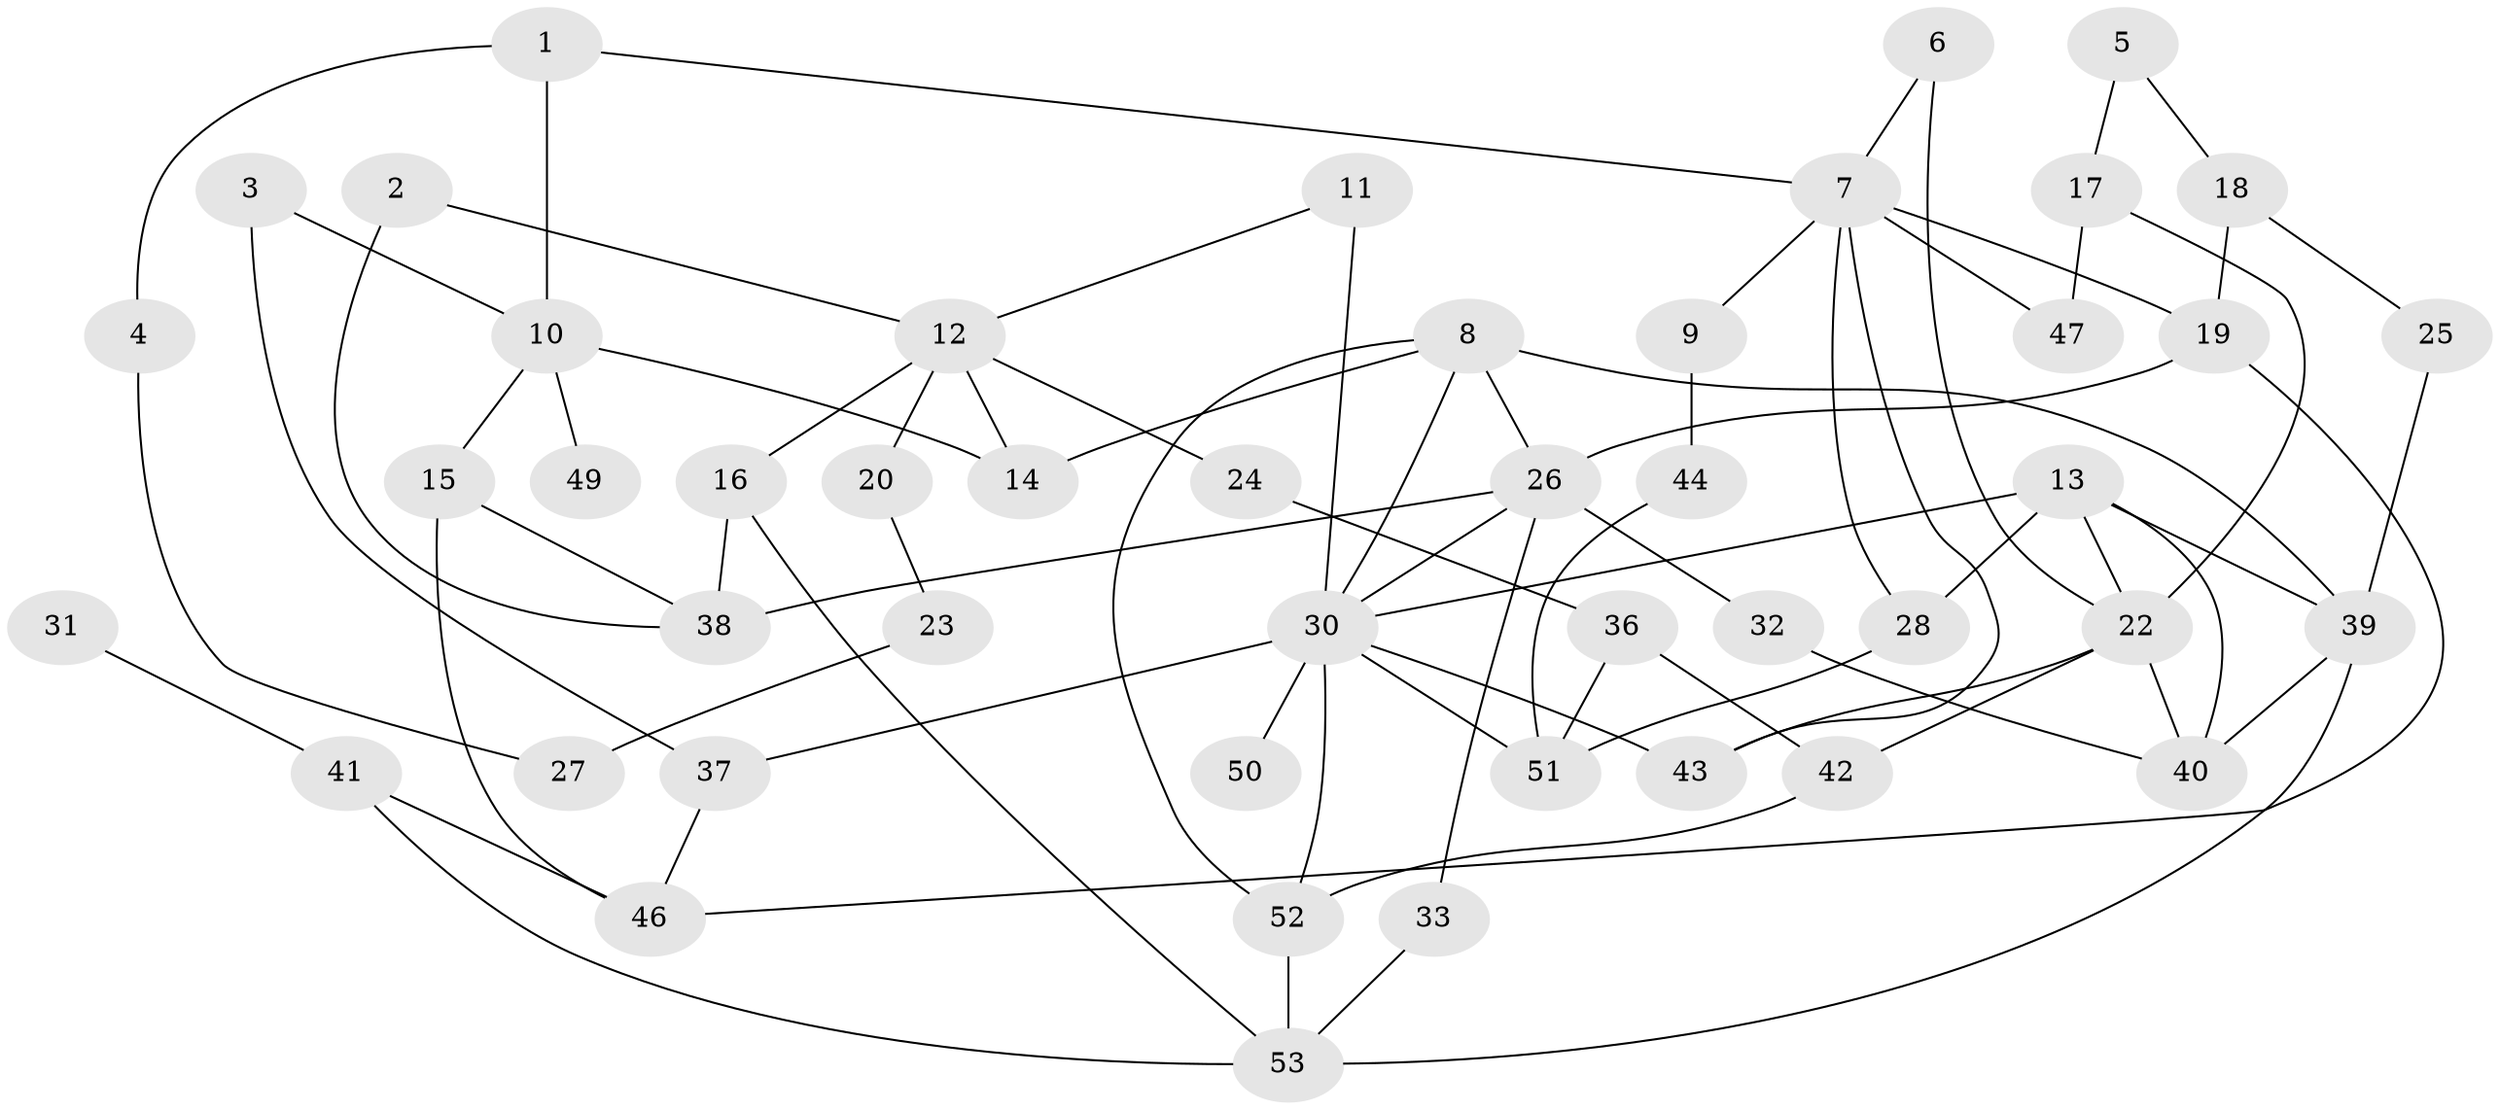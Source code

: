// original degree distribution, {3: 0.2830188679245283, 2: 0.2830188679245283, 1: 0.1509433962264151, 5: 0.07547169811320754, 4: 0.14150943396226415, 0: 0.05660377358490566, 6: 0.009433962264150943}
// Generated by graph-tools (version 1.1) at 2025/33/03/09/25 02:33:32]
// undirected, 47 vertices, 77 edges
graph export_dot {
graph [start="1"]
  node [color=gray90,style=filled];
  1;
  2;
  3;
  4;
  5;
  6;
  7;
  8;
  9;
  10;
  11;
  12;
  13;
  14;
  15;
  16;
  17;
  18;
  19;
  20;
  22;
  23;
  24;
  25;
  26;
  27;
  28;
  30;
  31;
  32;
  33;
  36;
  37;
  38;
  39;
  40;
  41;
  42;
  43;
  44;
  46;
  47;
  49;
  50;
  51;
  52;
  53;
  1 -- 4 [weight=1.0];
  1 -- 7 [weight=1.0];
  1 -- 10 [weight=1.0];
  2 -- 12 [weight=1.0];
  2 -- 38 [weight=2.0];
  3 -- 10 [weight=1.0];
  3 -- 37 [weight=1.0];
  4 -- 27 [weight=1.0];
  5 -- 17 [weight=1.0];
  5 -- 18 [weight=1.0];
  6 -- 7 [weight=1.0];
  6 -- 22 [weight=1.0];
  7 -- 9 [weight=1.0];
  7 -- 19 [weight=1.0];
  7 -- 28 [weight=1.0];
  7 -- 43 [weight=1.0];
  7 -- 47 [weight=1.0];
  8 -- 14 [weight=1.0];
  8 -- 26 [weight=1.0];
  8 -- 30 [weight=1.0];
  8 -- 39 [weight=1.0];
  8 -- 52 [weight=1.0];
  9 -- 44 [weight=1.0];
  10 -- 14 [weight=1.0];
  10 -- 15 [weight=1.0];
  10 -- 49 [weight=1.0];
  11 -- 12 [weight=1.0];
  11 -- 30 [weight=2.0];
  12 -- 14 [weight=1.0];
  12 -- 16 [weight=1.0];
  12 -- 20 [weight=1.0];
  12 -- 24 [weight=1.0];
  13 -- 22 [weight=1.0];
  13 -- 28 [weight=4.0];
  13 -- 30 [weight=1.0];
  13 -- 39 [weight=1.0];
  13 -- 40 [weight=1.0];
  15 -- 38 [weight=1.0];
  15 -- 46 [weight=1.0];
  16 -- 38 [weight=1.0];
  16 -- 53 [weight=1.0];
  17 -- 22 [weight=1.0];
  17 -- 47 [weight=1.0];
  18 -- 19 [weight=1.0];
  18 -- 25 [weight=1.0];
  19 -- 26 [weight=1.0];
  19 -- 46 [weight=1.0];
  20 -- 23 [weight=1.0];
  22 -- 40 [weight=1.0];
  22 -- 42 [weight=1.0];
  22 -- 43 [weight=1.0];
  23 -- 27 [weight=1.0];
  24 -- 36 [weight=1.0];
  25 -- 39 [weight=1.0];
  26 -- 30 [weight=1.0];
  26 -- 32 [weight=1.0];
  26 -- 33 [weight=1.0];
  26 -- 38 [weight=3.0];
  28 -- 51 [weight=1.0];
  30 -- 37 [weight=2.0];
  30 -- 43 [weight=2.0];
  30 -- 50 [weight=1.0];
  30 -- 51 [weight=1.0];
  30 -- 52 [weight=1.0];
  31 -- 41 [weight=1.0];
  32 -- 40 [weight=1.0];
  33 -- 53 [weight=1.0];
  36 -- 42 [weight=2.0];
  36 -- 51 [weight=1.0];
  37 -- 46 [weight=1.0];
  39 -- 40 [weight=1.0];
  39 -- 53 [weight=1.0];
  41 -- 46 [weight=1.0];
  41 -- 53 [weight=1.0];
  42 -- 52 [weight=1.0];
  44 -- 51 [weight=1.0];
  52 -- 53 [weight=1.0];
}
